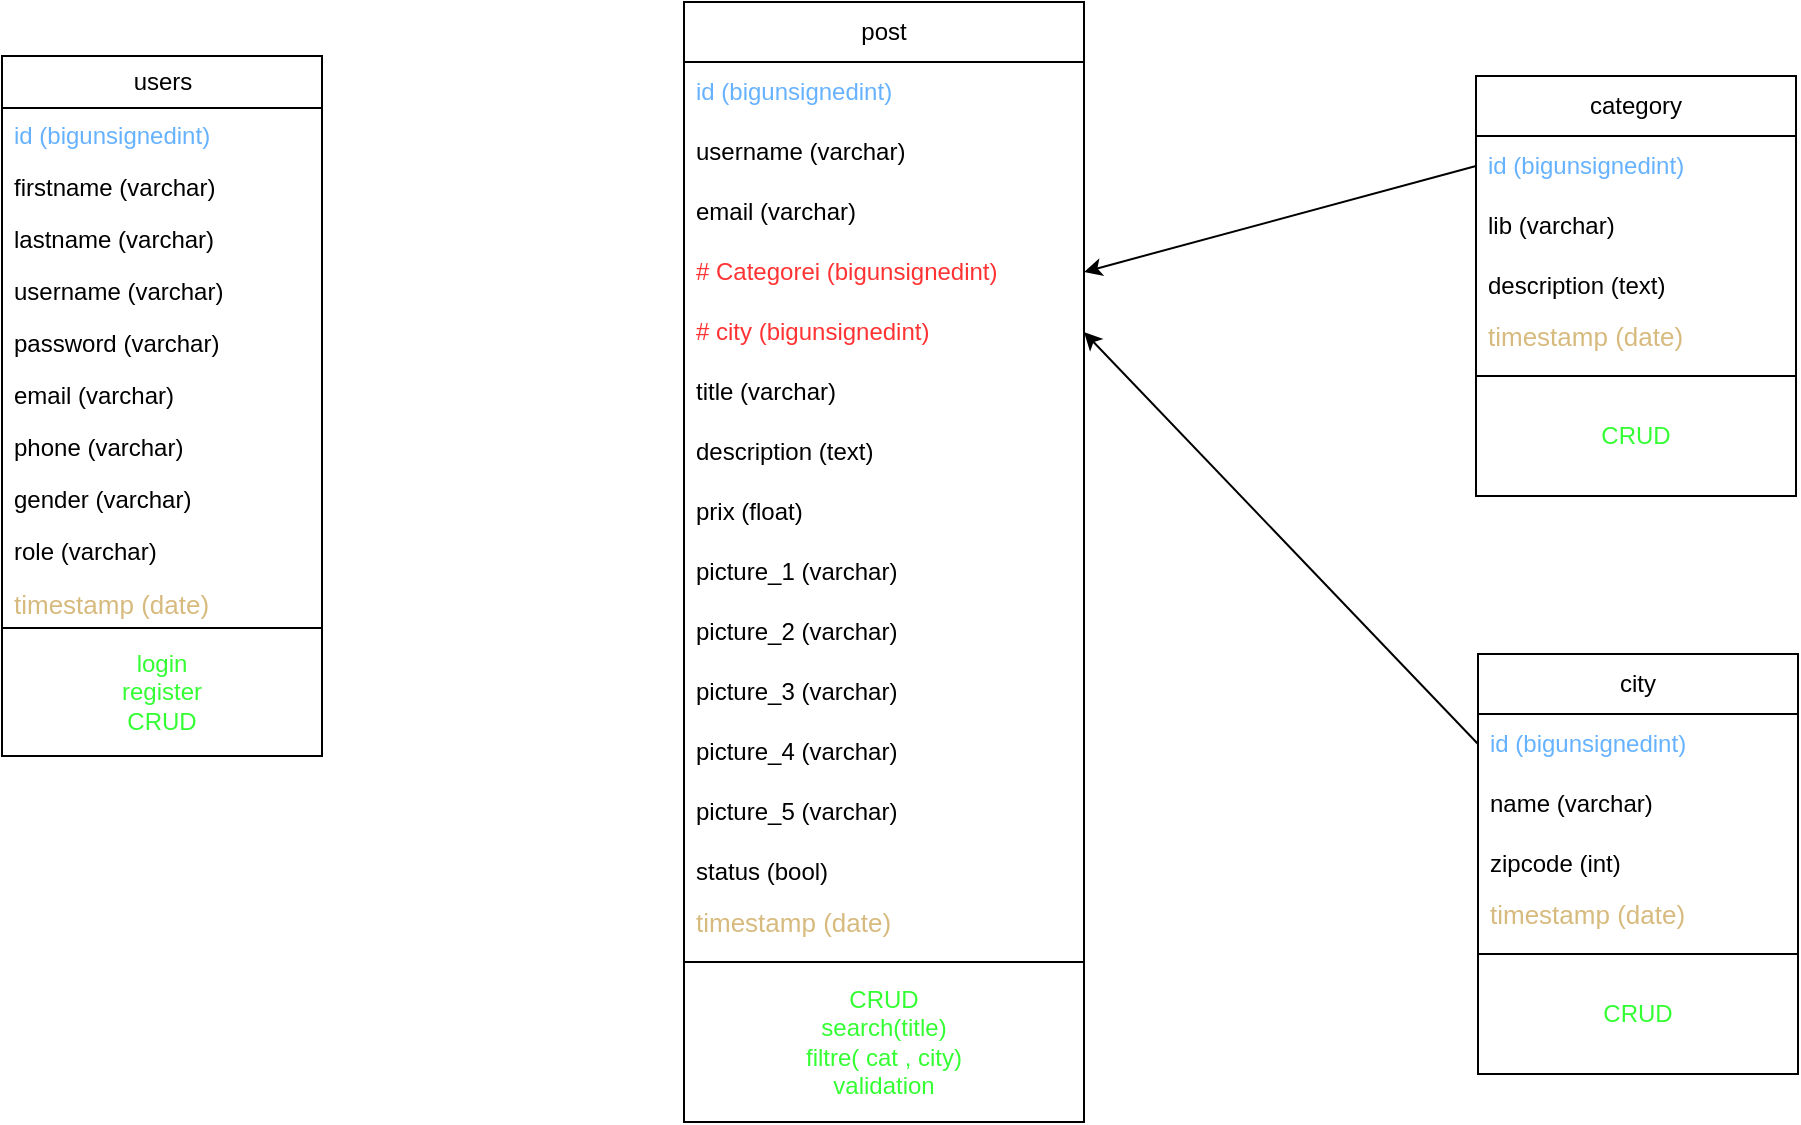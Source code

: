 <mxfile>
    <diagram id="_KOoHlTnzJw_V5ROn_v9" name="Page-1">
        <mxGraphModel dx="1588" dy="792" grid="0" gridSize="10" guides="0" tooltips="0" connect="0" arrows="0" fold="1" page="0" pageScale="1" pageWidth="850" pageHeight="1100" math="0" shadow="0">
            <root>
                <mxCell id="0"/>
                <mxCell id="1" parent="0"/>
                <mxCell id="12" value="users" style="swimlane;fontStyle=0;childLayout=stackLayout;horizontal=1;startSize=26;fillColor=none;horizontalStack=0;resizeParent=1;resizeParentMax=0;resizeLast=0;collapsible=1;marginBottom=0;html=1;labelBackgroundColor=none;" parent="1" vertex="1">
                    <mxGeometry x="-21" y="137" width="160" height="350" as="geometry"/>
                </mxCell>
                <mxCell id="14" value="id (bigunsignedint)&lt;br&gt;" style="text;strokeColor=none;fillColor=none;align=left;verticalAlign=top;spacingLeft=4;spacingRight=4;overflow=hidden;rotatable=0;points=[[0,0.5],[1,0.5]];portConstraint=eastwest;whiteSpace=wrap;html=1;fontColor=#66B2FF;" parent="12" vertex="1">
                    <mxGeometry y="26" width="160" height="26" as="geometry"/>
                </mxCell>
                <mxCell id="20" value="firstname (varchar)" style="text;strokeColor=none;fillColor=none;align=left;verticalAlign=top;spacingLeft=4;spacingRight=4;overflow=hidden;rotatable=0;points=[[0,0.5],[1,0.5]];portConstraint=eastwest;whiteSpace=wrap;html=1;" parent="12" vertex="1">
                    <mxGeometry y="52" width="160" height="26" as="geometry"/>
                </mxCell>
                <mxCell id="15" value="lastname (varchar)" style="text;strokeColor=none;fillColor=none;align=left;verticalAlign=top;spacingLeft=4;spacingRight=4;overflow=hidden;rotatable=0;points=[[0,0.5],[1,0.5]];portConstraint=eastwest;whiteSpace=wrap;html=1;" parent="12" vertex="1">
                    <mxGeometry y="78" width="160" height="26" as="geometry"/>
                </mxCell>
                <mxCell id="13" value="username (varchar)" style="text;strokeColor=none;fillColor=none;align=left;verticalAlign=top;spacingLeft=4;spacingRight=4;overflow=hidden;rotatable=0;points=[[0,0.5],[1,0.5]];portConstraint=eastwest;whiteSpace=wrap;html=1;" parent="12" vertex="1">
                    <mxGeometry y="104" width="160" height="26" as="geometry"/>
                </mxCell>
                <mxCell id="16" value="password (varchar)" style="text;strokeColor=none;fillColor=none;align=left;verticalAlign=top;spacingLeft=4;spacingRight=4;overflow=hidden;rotatable=0;points=[[0,0.5],[1,0.5]];portConstraint=eastwest;whiteSpace=wrap;html=1;" parent="12" vertex="1">
                    <mxGeometry y="130" width="160" height="26" as="geometry"/>
                </mxCell>
                <mxCell id="17" value="email (varchar)" style="text;strokeColor=none;fillColor=none;align=left;verticalAlign=top;spacingLeft=4;spacingRight=4;overflow=hidden;rotatable=0;points=[[0,0.5],[1,0.5]];portConstraint=eastwest;whiteSpace=wrap;html=1;" parent="12" vertex="1">
                    <mxGeometry y="156" width="160" height="26" as="geometry"/>
                </mxCell>
                <mxCell id="18" value="phone (varchar)" style="text;strokeColor=none;fillColor=none;align=left;verticalAlign=top;spacingLeft=4;spacingRight=4;overflow=hidden;rotatable=0;points=[[0,0.5],[1,0.5]];portConstraint=eastwest;whiteSpace=wrap;html=1;" parent="12" vertex="1">
                    <mxGeometry y="182" width="160" height="26" as="geometry"/>
                </mxCell>
                <mxCell id="19" value="gender (varchar)" style="text;strokeColor=none;fillColor=none;align=left;verticalAlign=top;spacingLeft=4;spacingRight=4;overflow=hidden;rotatable=0;points=[[0,0.5],[1,0.5]];portConstraint=eastwest;whiteSpace=wrap;html=1;" parent="12" vertex="1">
                    <mxGeometry y="208" width="160" height="26" as="geometry"/>
                </mxCell>
                <mxCell id="21" value="role (varchar)" style="text;strokeColor=none;fillColor=none;align=left;verticalAlign=top;spacingLeft=4;spacingRight=4;overflow=hidden;rotatable=0;points=[[0,0.5],[1,0.5]];portConstraint=eastwest;whiteSpace=wrap;html=1;" parent="12" vertex="1">
                    <mxGeometry y="234" width="160" height="26" as="geometry"/>
                </mxCell>
                <mxCell id="52" value="&lt;pre style=&quot;margin-top: 0px; margin-bottom: calc(1.5em); padding: var(--su12); border: 0px; font-variant-numeric: inherit; font-variant-east-asian: inherit; font-stretch: inherit; line-height: var(--lh-md); font-family: var(--ff-mono); font-optical-sizing: inherit; font-kerning: inherit; font-feature-settings: inherit; font-variation-settings: inherit; vertical-align: baseline; box-sizing: inherit; width: auto; max-height: 600px; overflow: auto; border-radius: var(--br-md); --_cb-line-numbers-bg: var(--black-050); overflow-wrap: normal;&quot; class=&quot;lang-php s-code-block&quot;&gt;&lt;font color=&quot;#d7ba7d&quot;&gt;&lt;span style=&quot;font-size: 13px;&quot;&gt;timestamp (date)&lt;/span&gt;&lt;/font&gt;&lt;/pre&gt;" style="text;strokeColor=none;fillColor=none;align=left;verticalAlign=top;spacingLeft=4;spacingRight=4;overflow=hidden;rotatable=0;points=[[0,0.5],[1,0.5]];portConstraint=eastwest;whiteSpace=wrap;html=1;labelBackgroundColor=default;" parent="12" vertex="1">
                    <mxGeometry y="260" width="160" height="26" as="geometry"/>
                </mxCell>
                <mxCell id="60" value="&lt;font color=&quot;#33ff33&quot;&gt;login&lt;br&gt;register&lt;br&gt;CRUD&lt;br&gt;&lt;/font&gt;" style="rounded=0;whiteSpace=wrap;html=1;labelBackgroundColor=none;fontColor=#FF3333;" parent="12" vertex="1">
                    <mxGeometry y="286" width="160" height="64" as="geometry"/>
                </mxCell>
                <mxCell id="22" value="category" style="swimlane;fontStyle=0;childLayout=stackLayout;horizontal=1;startSize=30;horizontalStack=0;resizeParent=1;resizeParentMax=0;resizeLast=0;collapsible=1;marginBottom=0;whiteSpace=wrap;html=1;" parent="1" vertex="1">
                    <mxGeometry x="716" y="147" width="160" height="210" as="geometry"/>
                </mxCell>
                <mxCell id="23" value="&lt;font color=&quot;#66b2ff&quot;&gt;id (bigunsignedint)&lt;/font&gt;" style="text;strokeColor=none;fillColor=none;align=left;verticalAlign=middle;spacingLeft=4;spacingRight=4;overflow=hidden;points=[[0,0.5],[1,0.5]];portConstraint=eastwest;rotatable=0;whiteSpace=wrap;html=1;" parent="22" vertex="1">
                    <mxGeometry y="30" width="160" height="30" as="geometry"/>
                </mxCell>
                <mxCell id="24" value="lib (varchar)" style="text;strokeColor=none;fillColor=none;align=left;verticalAlign=middle;spacingLeft=4;spacingRight=4;overflow=hidden;points=[[0,0.5],[1,0.5]];portConstraint=eastwest;rotatable=0;whiteSpace=wrap;html=1;" parent="22" vertex="1">
                    <mxGeometry y="60" width="160" height="30" as="geometry"/>
                </mxCell>
                <mxCell id="25" value="description (text)" style="text;strokeColor=none;fillColor=none;align=left;verticalAlign=middle;spacingLeft=4;spacingRight=4;overflow=hidden;points=[[0,0.5],[1,0.5]];portConstraint=eastwest;rotatable=0;whiteSpace=wrap;html=1;" parent="22" vertex="1">
                    <mxGeometry y="90" width="160" height="30" as="geometry"/>
                </mxCell>
                <mxCell id="56" value="&lt;pre style=&quot;border: 0px; background-color: var(--highlight-bg); margin-top: 0px; margin-bottom: calc(1.5em); padding: var(--su12); font-variant-numeric: inherit; font-variant-east-asian: inherit; font-stretch: inherit; line-height: var(--lh-md); font-family: var(--ff-mono); font-optical-sizing: inherit; font-kerning: inherit; font-feature-settings: inherit; font-variation-settings: inherit; vertical-align: baseline; box-sizing: inherit; width: auto; max-height: 600px; overflow: auto; border-radius: var(--br-md); --_cb-line-numbers-bg: var(--black-050); overflow-wrap: normal;&quot; class=&quot;lang-php s-code-block&quot;&gt;&lt;font color=&quot;#d7ba7d&quot;&gt;&lt;span style=&quot;font-size: 13px;&quot;&gt;timestamp (date)&lt;/span&gt;&lt;/font&gt;&lt;/pre&gt;" style="text;strokeColor=none;fillColor=none;align=left;verticalAlign=middle;spacingLeft=4;spacingRight=4;overflow=hidden;points=[[0,0.5],[1,0.5]];portConstraint=eastwest;rotatable=0;whiteSpace=wrap;html=1;" parent="22" vertex="1">
                    <mxGeometry y="120" width="160" height="30" as="geometry"/>
                </mxCell>
                <mxCell id="63" value="CRUD" style="rounded=0;whiteSpace=wrap;html=1;labelBackgroundColor=none;fontColor=#33FF33;" parent="22" vertex="1">
                    <mxGeometry y="150" width="160" height="60" as="geometry"/>
                </mxCell>
                <mxCell id="26" value="city" style="swimlane;fontStyle=0;childLayout=stackLayout;horizontal=1;startSize=30;horizontalStack=0;resizeParent=1;resizeParentMax=0;resizeLast=0;collapsible=1;marginBottom=0;whiteSpace=wrap;html=1;" parent="1" vertex="1">
                    <mxGeometry x="717" y="436" width="160" height="210" as="geometry"/>
                </mxCell>
                <mxCell id="27" value="id (bigunsignedint)" style="text;strokeColor=none;fillColor=none;align=left;verticalAlign=middle;spacingLeft=4;spacingRight=4;overflow=hidden;points=[[0,0.5],[1,0.5]];portConstraint=eastwest;rotatable=0;whiteSpace=wrap;html=1;fontColor=#66B2FF;" parent="26" vertex="1">
                    <mxGeometry y="30" width="160" height="30" as="geometry"/>
                </mxCell>
                <mxCell id="28" value="name (varchar)" style="text;strokeColor=none;fillColor=none;align=left;verticalAlign=middle;spacingLeft=4;spacingRight=4;overflow=hidden;points=[[0,0.5],[1,0.5]];portConstraint=eastwest;rotatable=0;whiteSpace=wrap;html=1;" parent="26" vertex="1">
                    <mxGeometry y="60" width="160" height="30" as="geometry"/>
                </mxCell>
                <mxCell id="29" value="zipcode (int)" style="text;strokeColor=none;fillColor=none;align=left;verticalAlign=middle;spacingLeft=4;spacingRight=4;overflow=hidden;points=[[0,0.5],[1,0.5]];portConstraint=eastwest;rotatable=0;whiteSpace=wrap;html=1;" parent="26" vertex="1">
                    <mxGeometry y="90" width="160" height="30" as="geometry"/>
                </mxCell>
                <mxCell id="55" value="&lt;pre style=&quot;border: 0px; background-color: var(--highlight-bg); margin-top: 0px; margin-bottom: calc(1.5em); padding: var(--su12); font-variant-numeric: inherit; font-variant-east-asian: inherit; font-stretch: inherit; line-height: var(--lh-md); font-family: var(--ff-mono); font-optical-sizing: inherit; font-kerning: inherit; font-feature-settings: inherit; font-variation-settings: inherit; vertical-align: baseline; box-sizing: inherit; width: auto; max-height: 600px; overflow: auto; border-radius: var(--br-md); --_cb-line-numbers-bg: var(--black-050); overflow-wrap: normal;&quot; class=&quot;lang-php s-code-block&quot;&gt;&lt;font color=&quot;#d7ba7d&quot;&gt;&lt;span style=&quot;font-size: 13px;&quot;&gt;timestamp (date)&lt;/span&gt;&lt;/font&gt;&lt;/pre&gt;" style="text;strokeColor=none;fillColor=none;align=left;verticalAlign=middle;spacingLeft=4;spacingRight=4;overflow=hidden;points=[[0,0.5],[1,0.5]];portConstraint=eastwest;rotatable=0;whiteSpace=wrap;html=1;" parent="26" vertex="1">
                    <mxGeometry y="120" width="160" height="30" as="geometry"/>
                </mxCell>
                <mxCell id="64" value="CRUD" style="rounded=0;whiteSpace=wrap;html=1;labelBackgroundColor=none;fontColor=#33FF33;" parent="26" vertex="1">
                    <mxGeometry y="150" width="160" height="60" as="geometry"/>
                </mxCell>
                <mxCell id="30" value="post" style="swimlane;fontStyle=0;childLayout=stackLayout;horizontal=1;startSize=30;horizontalStack=0;resizeParent=1;resizeParentMax=0;resizeLast=0;collapsible=1;marginBottom=0;whiteSpace=wrap;html=1;" parent="1" vertex="1">
                    <mxGeometry x="320" y="110" width="200" height="560" as="geometry"/>
                </mxCell>
                <mxCell id="31" value="id (bigunsignedint)" style="text;strokeColor=none;fillColor=none;align=left;verticalAlign=middle;spacingLeft=4;spacingRight=4;overflow=hidden;points=[[0,0.5],[1,0.5]];portConstraint=eastwest;rotatable=0;whiteSpace=wrap;html=1;fontColor=#66B2FF;" parent="30" vertex="1">
                    <mxGeometry y="30" width="200" height="30" as="geometry"/>
                </mxCell>
                <mxCell id="32" value="username (varchar)" style="text;strokeColor=none;fillColor=none;align=left;verticalAlign=middle;spacingLeft=4;spacingRight=4;overflow=hidden;points=[[0,0.5],[1,0.5]];portConstraint=eastwest;rotatable=0;whiteSpace=wrap;html=1;" parent="30" vertex="1">
                    <mxGeometry y="60" width="200" height="30" as="geometry"/>
                </mxCell>
                <mxCell id="33" value="email (varchar)" style="text;strokeColor=none;fillColor=none;align=left;verticalAlign=middle;spacingLeft=4;spacingRight=4;overflow=hidden;points=[[0,0.5],[1,0.5]];portConstraint=eastwest;rotatable=0;whiteSpace=wrap;html=1;" parent="30" vertex="1">
                    <mxGeometry y="90" width="200" height="30" as="geometry"/>
                </mxCell>
                <mxCell id="34" value="# Categorei (bigunsignedint)" style="text;strokeColor=none;fillColor=none;align=left;verticalAlign=middle;spacingLeft=4;spacingRight=4;overflow=hidden;points=[[0,0.5],[1,0.5]];portConstraint=eastwest;rotatable=0;whiteSpace=wrap;html=1;fontColor=#FF3333;" parent="30" vertex="1">
                    <mxGeometry y="120" width="200" height="30" as="geometry"/>
                </mxCell>
                <mxCell id="35" value="&lt;font color=&quot;#ff3333&quot;&gt;# city (bigunsignedint)&lt;/font&gt;" style="text;strokeColor=none;fillColor=none;align=left;verticalAlign=middle;spacingLeft=4;spacingRight=4;overflow=hidden;points=[[0,0.5],[1,0.5]];portConstraint=eastwest;rotatable=0;whiteSpace=wrap;html=1;" parent="30" vertex="1">
                    <mxGeometry y="150" width="200" height="30" as="geometry"/>
                </mxCell>
                <mxCell id="37" value="title (varchar)" style="text;strokeColor=none;fillColor=none;align=left;verticalAlign=middle;spacingLeft=4;spacingRight=4;overflow=hidden;points=[[0,0.5],[1,0.5]];portConstraint=eastwest;rotatable=0;whiteSpace=wrap;html=1;" parent="30" vertex="1">
                    <mxGeometry y="180" width="200" height="30" as="geometry"/>
                </mxCell>
                <mxCell id="40" value="description (text)" style="text;strokeColor=none;fillColor=none;align=left;verticalAlign=middle;spacingLeft=4;spacingRight=4;overflow=hidden;points=[[0,0.5],[1,0.5]];portConstraint=eastwest;rotatable=0;whiteSpace=wrap;html=1;" parent="30" vertex="1">
                    <mxGeometry y="210" width="200" height="30" as="geometry"/>
                </mxCell>
                <mxCell id="41" value="prix (float)" style="text;strokeColor=none;fillColor=none;align=left;verticalAlign=middle;spacingLeft=4;spacingRight=4;overflow=hidden;points=[[0,0.5],[1,0.5]];portConstraint=eastwest;rotatable=0;whiteSpace=wrap;html=1;" parent="30" vertex="1">
                    <mxGeometry y="240" width="200" height="30" as="geometry"/>
                </mxCell>
                <mxCell id="42" value="picture_1 (varchar)" style="text;strokeColor=none;fillColor=none;align=left;verticalAlign=middle;spacingLeft=4;spacingRight=4;overflow=hidden;points=[[0,0.5],[1,0.5]];portConstraint=eastwest;rotatable=0;whiteSpace=wrap;html=1;" parent="30" vertex="1">
                    <mxGeometry y="270" width="200" height="30" as="geometry"/>
                </mxCell>
                <mxCell id="43" value="picture_2 (varchar)" style="text;strokeColor=none;fillColor=none;align=left;verticalAlign=middle;spacingLeft=4;spacingRight=4;overflow=hidden;points=[[0,0.5],[1,0.5]];portConstraint=eastwest;rotatable=0;whiteSpace=wrap;html=1;" parent="30" vertex="1">
                    <mxGeometry y="300" width="200" height="30" as="geometry"/>
                </mxCell>
                <mxCell id="44" value="picture_3 (varchar)" style="text;strokeColor=none;fillColor=none;align=left;verticalAlign=middle;spacingLeft=4;spacingRight=4;overflow=hidden;points=[[0,0.5],[1,0.5]];portConstraint=eastwest;rotatable=0;whiteSpace=wrap;html=1;" parent="30" vertex="1">
                    <mxGeometry y="330" width="200" height="30" as="geometry"/>
                </mxCell>
                <mxCell id="45" value="picture_4 (varchar)" style="text;strokeColor=none;fillColor=none;align=left;verticalAlign=middle;spacingLeft=4;spacingRight=4;overflow=hidden;points=[[0,0.5],[1,0.5]];portConstraint=eastwest;rotatable=0;whiteSpace=wrap;html=1;" parent="30" vertex="1">
                    <mxGeometry y="360" width="200" height="30" as="geometry"/>
                </mxCell>
                <mxCell id="66" value="picture_5 (varchar)" style="text;strokeColor=none;fillColor=none;align=left;verticalAlign=middle;spacingLeft=4;spacingRight=4;overflow=hidden;points=[[0,0.5],[1,0.5]];portConstraint=eastwest;rotatable=0;whiteSpace=wrap;html=1;" parent="30" vertex="1">
                    <mxGeometry y="390" width="200" height="30" as="geometry"/>
                </mxCell>
                <mxCell id="54" value="status (bool)" style="text;strokeColor=none;fillColor=none;align=left;verticalAlign=middle;spacingLeft=4;spacingRight=4;overflow=hidden;points=[[0,0.5],[1,0.5]];portConstraint=eastwest;rotatable=0;whiteSpace=wrap;html=1;" parent="30" vertex="1">
                    <mxGeometry y="420" width="200" height="30" as="geometry"/>
                </mxCell>
                <mxCell id="46" value="&lt;pre style=&quot;border: 0px; background-color: var(--highlight-bg); margin-top: 0px; margin-bottom: calc(1.5em); padding: var(--su12); font-variant-numeric: inherit; font-variant-east-asian: inherit; font-stretch: inherit; line-height: var(--lh-md); font-family: var(--ff-mono); font-optical-sizing: inherit; font-kerning: inherit; font-feature-settings: inherit; font-variation-settings: inherit; vertical-align: baseline; box-sizing: inherit; width: auto; max-height: 600px; overflow: auto; border-radius: var(--br-md); --_cb-line-numbers-bg: var(--black-050); overflow-wrap: normal;&quot; class=&quot;lang-php s-code-block&quot;&gt;&lt;font color=&quot;#d7ba7d&quot;&gt;&lt;span style=&quot;font-size: 13px;&quot;&gt;timestamp (date)&lt;/span&gt;&lt;/font&gt;&lt;/pre&gt;" style="text;strokeColor=none;fillColor=none;align=left;verticalAlign=middle;spacingLeft=4;spacingRight=4;overflow=hidden;points=[[0,0.5],[1,0.5]];portConstraint=eastwest;rotatable=0;whiteSpace=wrap;html=1;" parent="30" vertex="1">
                    <mxGeometry y="450" width="200" height="30" as="geometry"/>
                </mxCell>
                <mxCell id="62" value="CRUD&lt;br&gt;search(title)&lt;br&gt;filtre( cat , city)&lt;br&gt;validation" style="rounded=0;whiteSpace=wrap;html=1;labelBackgroundColor=none;fontColor=#33FF33;" parent="30" vertex="1">
                    <mxGeometry y="480" width="200" height="80" as="geometry"/>
                </mxCell>
                <mxCell id="48" style="edgeStyle=none;html=1;exitX=0;exitY=0.5;exitDx=0;exitDy=0;entryX=1;entryY=0.5;entryDx=0;entryDy=0;" parent="1" source="23" target="34" edge="1">
                    <mxGeometry relative="1" as="geometry"/>
                </mxCell>
                <mxCell id="49" style="edgeStyle=none;html=1;exitX=0;exitY=0.5;exitDx=0;exitDy=0;entryX=1;entryY=0.5;entryDx=0;entryDy=0;" parent="1" source="27" target="35" edge="1">
                    <mxGeometry relative="1" as="geometry"/>
                </mxCell>
            </root>
        </mxGraphModel>
    </diagram>
</mxfile>